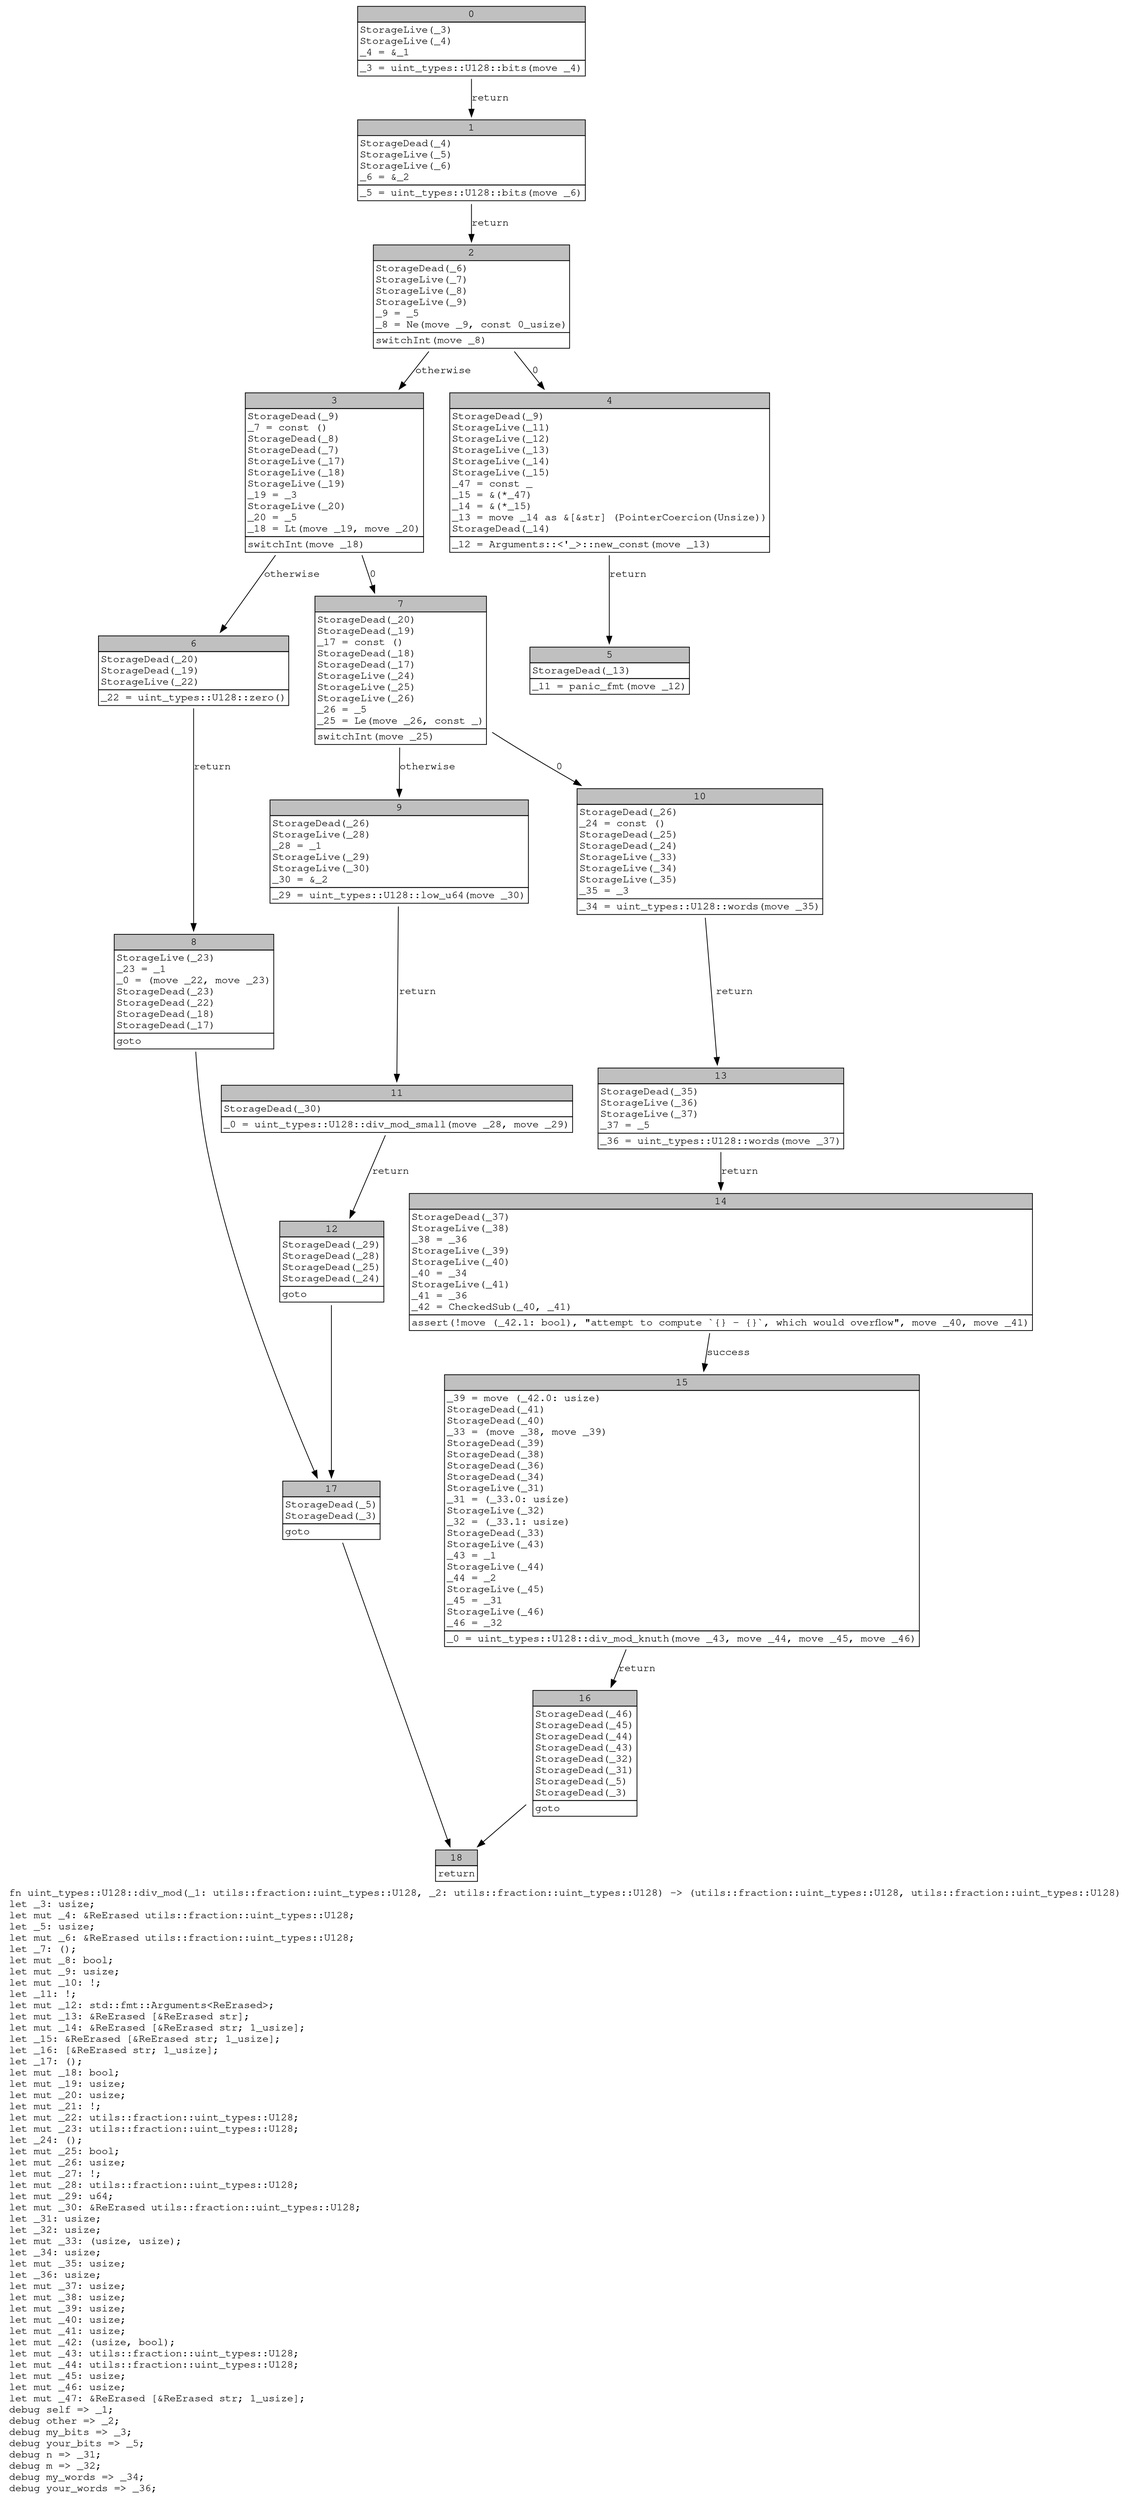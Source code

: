 digraph Mir_0_11904 {
    graph [fontname="Courier, monospace"];
    node [fontname="Courier, monospace"];
    edge [fontname="Courier, monospace"];
    label=<fn uint_types::U128::div_mod(_1: utils::fraction::uint_types::U128, _2: utils::fraction::uint_types::U128) -&gt; (utils::fraction::uint_types::U128, utils::fraction::uint_types::U128)<br align="left"/>let _3: usize;<br align="left"/>let mut _4: &amp;ReErased utils::fraction::uint_types::U128;<br align="left"/>let _5: usize;<br align="left"/>let mut _6: &amp;ReErased utils::fraction::uint_types::U128;<br align="left"/>let _7: ();<br align="left"/>let mut _8: bool;<br align="left"/>let mut _9: usize;<br align="left"/>let mut _10: !;<br align="left"/>let _11: !;<br align="left"/>let mut _12: std::fmt::Arguments&lt;ReErased&gt;;<br align="left"/>let mut _13: &amp;ReErased [&amp;ReErased str];<br align="left"/>let mut _14: &amp;ReErased [&amp;ReErased str; 1_usize];<br align="left"/>let _15: &amp;ReErased [&amp;ReErased str; 1_usize];<br align="left"/>let _16: [&amp;ReErased str; 1_usize];<br align="left"/>let _17: ();<br align="left"/>let mut _18: bool;<br align="left"/>let mut _19: usize;<br align="left"/>let mut _20: usize;<br align="left"/>let mut _21: !;<br align="left"/>let mut _22: utils::fraction::uint_types::U128;<br align="left"/>let mut _23: utils::fraction::uint_types::U128;<br align="left"/>let _24: ();<br align="left"/>let mut _25: bool;<br align="left"/>let mut _26: usize;<br align="left"/>let mut _27: !;<br align="left"/>let mut _28: utils::fraction::uint_types::U128;<br align="left"/>let mut _29: u64;<br align="left"/>let mut _30: &amp;ReErased utils::fraction::uint_types::U128;<br align="left"/>let _31: usize;<br align="left"/>let _32: usize;<br align="left"/>let mut _33: (usize, usize);<br align="left"/>let _34: usize;<br align="left"/>let mut _35: usize;<br align="left"/>let _36: usize;<br align="left"/>let mut _37: usize;<br align="left"/>let mut _38: usize;<br align="left"/>let mut _39: usize;<br align="left"/>let mut _40: usize;<br align="left"/>let mut _41: usize;<br align="left"/>let mut _42: (usize, bool);<br align="left"/>let mut _43: utils::fraction::uint_types::U128;<br align="left"/>let mut _44: utils::fraction::uint_types::U128;<br align="left"/>let mut _45: usize;<br align="left"/>let mut _46: usize;<br align="left"/>let mut _47: &amp;ReErased [&amp;ReErased str; 1_usize];<br align="left"/>debug self =&gt; _1;<br align="left"/>debug other =&gt; _2;<br align="left"/>debug my_bits =&gt; _3;<br align="left"/>debug your_bits =&gt; _5;<br align="left"/>debug n =&gt; _31;<br align="left"/>debug m =&gt; _32;<br align="left"/>debug my_words =&gt; _34;<br align="left"/>debug your_words =&gt; _36;<br align="left"/>>;
    bb0__0_11904 [shape="none", label=<<table border="0" cellborder="1" cellspacing="0"><tr><td bgcolor="gray" align="center" colspan="1">0</td></tr><tr><td align="left" balign="left">StorageLive(_3)<br/>StorageLive(_4)<br/>_4 = &amp;_1<br/></td></tr><tr><td align="left">_3 = uint_types::U128::bits(move _4)</td></tr></table>>];
    bb1__0_11904 [shape="none", label=<<table border="0" cellborder="1" cellspacing="0"><tr><td bgcolor="gray" align="center" colspan="1">1</td></tr><tr><td align="left" balign="left">StorageDead(_4)<br/>StorageLive(_5)<br/>StorageLive(_6)<br/>_6 = &amp;_2<br/></td></tr><tr><td align="left">_5 = uint_types::U128::bits(move _6)</td></tr></table>>];
    bb2__0_11904 [shape="none", label=<<table border="0" cellborder="1" cellspacing="0"><tr><td bgcolor="gray" align="center" colspan="1">2</td></tr><tr><td align="left" balign="left">StorageDead(_6)<br/>StorageLive(_7)<br/>StorageLive(_8)<br/>StorageLive(_9)<br/>_9 = _5<br/>_8 = Ne(move _9, const 0_usize)<br/></td></tr><tr><td align="left">switchInt(move _8)</td></tr></table>>];
    bb3__0_11904 [shape="none", label=<<table border="0" cellborder="1" cellspacing="0"><tr><td bgcolor="gray" align="center" colspan="1">3</td></tr><tr><td align="left" balign="left">StorageDead(_9)<br/>_7 = const ()<br/>StorageDead(_8)<br/>StorageDead(_7)<br/>StorageLive(_17)<br/>StorageLive(_18)<br/>StorageLive(_19)<br/>_19 = _3<br/>StorageLive(_20)<br/>_20 = _5<br/>_18 = Lt(move _19, move _20)<br/></td></tr><tr><td align="left">switchInt(move _18)</td></tr></table>>];
    bb4__0_11904 [shape="none", label=<<table border="0" cellborder="1" cellspacing="0"><tr><td bgcolor="gray" align="center" colspan="1">4</td></tr><tr><td align="left" balign="left">StorageDead(_9)<br/>StorageLive(_11)<br/>StorageLive(_12)<br/>StorageLive(_13)<br/>StorageLive(_14)<br/>StorageLive(_15)<br/>_47 = const _<br/>_15 = &amp;(*_47)<br/>_14 = &amp;(*_15)<br/>_13 = move _14 as &amp;[&amp;str] (PointerCoercion(Unsize))<br/>StorageDead(_14)<br/></td></tr><tr><td align="left">_12 = Arguments::&lt;'_&gt;::new_const(move _13)</td></tr></table>>];
    bb5__0_11904 [shape="none", label=<<table border="0" cellborder="1" cellspacing="0"><tr><td bgcolor="gray" align="center" colspan="1">5</td></tr><tr><td align="left" balign="left">StorageDead(_13)<br/></td></tr><tr><td align="left">_11 = panic_fmt(move _12)</td></tr></table>>];
    bb6__0_11904 [shape="none", label=<<table border="0" cellborder="1" cellspacing="0"><tr><td bgcolor="gray" align="center" colspan="1">6</td></tr><tr><td align="left" balign="left">StorageDead(_20)<br/>StorageDead(_19)<br/>StorageLive(_22)<br/></td></tr><tr><td align="left">_22 = uint_types::U128::zero()</td></tr></table>>];
    bb7__0_11904 [shape="none", label=<<table border="0" cellborder="1" cellspacing="0"><tr><td bgcolor="gray" align="center" colspan="1">7</td></tr><tr><td align="left" balign="left">StorageDead(_20)<br/>StorageDead(_19)<br/>_17 = const ()<br/>StorageDead(_18)<br/>StorageDead(_17)<br/>StorageLive(_24)<br/>StorageLive(_25)<br/>StorageLive(_26)<br/>_26 = _5<br/>_25 = Le(move _26, const _)<br/></td></tr><tr><td align="left">switchInt(move _25)</td></tr></table>>];
    bb8__0_11904 [shape="none", label=<<table border="0" cellborder="1" cellspacing="0"><tr><td bgcolor="gray" align="center" colspan="1">8</td></tr><tr><td align="left" balign="left">StorageLive(_23)<br/>_23 = _1<br/>_0 = (move _22, move _23)<br/>StorageDead(_23)<br/>StorageDead(_22)<br/>StorageDead(_18)<br/>StorageDead(_17)<br/></td></tr><tr><td align="left">goto</td></tr></table>>];
    bb9__0_11904 [shape="none", label=<<table border="0" cellborder="1" cellspacing="0"><tr><td bgcolor="gray" align="center" colspan="1">9</td></tr><tr><td align="left" balign="left">StorageDead(_26)<br/>StorageLive(_28)<br/>_28 = _1<br/>StorageLive(_29)<br/>StorageLive(_30)<br/>_30 = &amp;_2<br/></td></tr><tr><td align="left">_29 = uint_types::U128::low_u64(move _30)</td></tr></table>>];
    bb10__0_11904 [shape="none", label=<<table border="0" cellborder="1" cellspacing="0"><tr><td bgcolor="gray" align="center" colspan="1">10</td></tr><tr><td align="left" balign="left">StorageDead(_26)<br/>_24 = const ()<br/>StorageDead(_25)<br/>StorageDead(_24)<br/>StorageLive(_33)<br/>StorageLive(_34)<br/>StorageLive(_35)<br/>_35 = _3<br/></td></tr><tr><td align="left">_34 = uint_types::U128::words(move _35)</td></tr></table>>];
    bb11__0_11904 [shape="none", label=<<table border="0" cellborder="1" cellspacing="0"><tr><td bgcolor="gray" align="center" colspan="1">11</td></tr><tr><td align="left" balign="left">StorageDead(_30)<br/></td></tr><tr><td align="left">_0 = uint_types::U128::div_mod_small(move _28, move _29)</td></tr></table>>];
    bb12__0_11904 [shape="none", label=<<table border="0" cellborder="1" cellspacing="0"><tr><td bgcolor="gray" align="center" colspan="1">12</td></tr><tr><td align="left" balign="left">StorageDead(_29)<br/>StorageDead(_28)<br/>StorageDead(_25)<br/>StorageDead(_24)<br/></td></tr><tr><td align="left">goto</td></tr></table>>];
    bb13__0_11904 [shape="none", label=<<table border="0" cellborder="1" cellspacing="0"><tr><td bgcolor="gray" align="center" colspan="1">13</td></tr><tr><td align="left" balign="left">StorageDead(_35)<br/>StorageLive(_36)<br/>StorageLive(_37)<br/>_37 = _5<br/></td></tr><tr><td align="left">_36 = uint_types::U128::words(move _37)</td></tr></table>>];
    bb14__0_11904 [shape="none", label=<<table border="0" cellborder="1" cellspacing="0"><tr><td bgcolor="gray" align="center" colspan="1">14</td></tr><tr><td align="left" balign="left">StorageDead(_37)<br/>StorageLive(_38)<br/>_38 = _36<br/>StorageLive(_39)<br/>StorageLive(_40)<br/>_40 = _34<br/>StorageLive(_41)<br/>_41 = _36<br/>_42 = CheckedSub(_40, _41)<br/></td></tr><tr><td align="left">assert(!move (_42.1: bool), &quot;attempt to compute `{} - {}`, which would overflow&quot;, move _40, move _41)</td></tr></table>>];
    bb15__0_11904 [shape="none", label=<<table border="0" cellborder="1" cellspacing="0"><tr><td bgcolor="gray" align="center" colspan="1">15</td></tr><tr><td align="left" balign="left">_39 = move (_42.0: usize)<br/>StorageDead(_41)<br/>StorageDead(_40)<br/>_33 = (move _38, move _39)<br/>StorageDead(_39)<br/>StorageDead(_38)<br/>StorageDead(_36)<br/>StorageDead(_34)<br/>StorageLive(_31)<br/>_31 = (_33.0: usize)<br/>StorageLive(_32)<br/>_32 = (_33.1: usize)<br/>StorageDead(_33)<br/>StorageLive(_43)<br/>_43 = _1<br/>StorageLive(_44)<br/>_44 = _2<br/>StorageLive(_45)<br/>_45 = _31<br/>StorageLive(_46)<br/>_46 = _32<br/></td></tr><tr><td align="left">_0 = uint_types::U128::div_mod_knuth(move _43, move _44, move _45, move _46)</td></tr></table>>];
    bb16__0_11904 [shape="none", label=<<table border="0" cellborder="1" cellspacing="0"><tr><td bgcolor="gray" align="center" colspan="1">16</td></tr><tr><td align="left" balign="left">StorageDead(_46)<br/>StorageDead(_45)<br/>StorageDead(_44)<br/>StorageDead(_43)<br/>StorageDead(_32)<br/>StorageDead(_31)<br/>StorageDead(_5)<br/>StorageDead(_3)<br/></td></tr><tr><td align="left">goto</td></tr></table>>];
    bb17__0_11904 [shape="none", label=<<table border="0" cellborder="1" cellspacing="0"><tr><td bgcolor="gray" align="center" colspan="1">17</td></tr><tr><td align="left" balign="left">StorageDead(_5)<br/>StorageDead(_3)<br/></td></tr><tr><td align="left">goto</td></tr></table>>];
    bb18__0_11904 [shape="none", label=<<table border="0" cellborder="1" cellspacing="0"><tr><td bgcolor="gray" align="center" colspan="1">18</td></tr><tr><td align="left">return</td></tr></table>>];
    bb0__0_11904 -> bb1__0_11904 [label="return"];
    bb1__0_11904 -> bb2__0_11904 [label="return"];
    bb2__0_11904 -> bb4__0_11904 [label="0"];
    bb2__0_11904 -> bb3__0_11904 [label="otherwise"];
    bb3__0_11904 -> bb7__0_11904 [label="0"];
    bb3__0_11904 -> bb6__0_11904 [label="otherwise"];
    bb4__0_11904 -> bb5__0_11904 [label="return"];
    bb6__0_11904 -> bb8__0_11904 [label="return"];
    bb7__0_11904 -> bb10__0_11904 [label="0"];
    bb7__0_11904 -> bb9__0_11904 [label="otherwise"];
    bb8__0_11904 -> bb17__0_11904 [label=""];
    bb9__0_11904 -> bb11__0_11904 [label="return"];
    bb10__0_11904 -> bb13__0_11904 [label="return"];
    bb11__0_11904 -> bb12__0_11904 [label="return"];
    bb12__0_11904 -> bb17__0_11904 [label=""];
    bb13__0_11904 -> bb14__0_11904 [label="return"];
    bb14__0_11904 -> bb15__0_11904 [label="success"];
    bb15__0_11904 -> bb16__0_11904 [label="return"];
    bb16__0_11904 -> bb18__0_11904 [label=""];
    bb17__0_11904 -> bb18__0_11904 [label=""];
}
